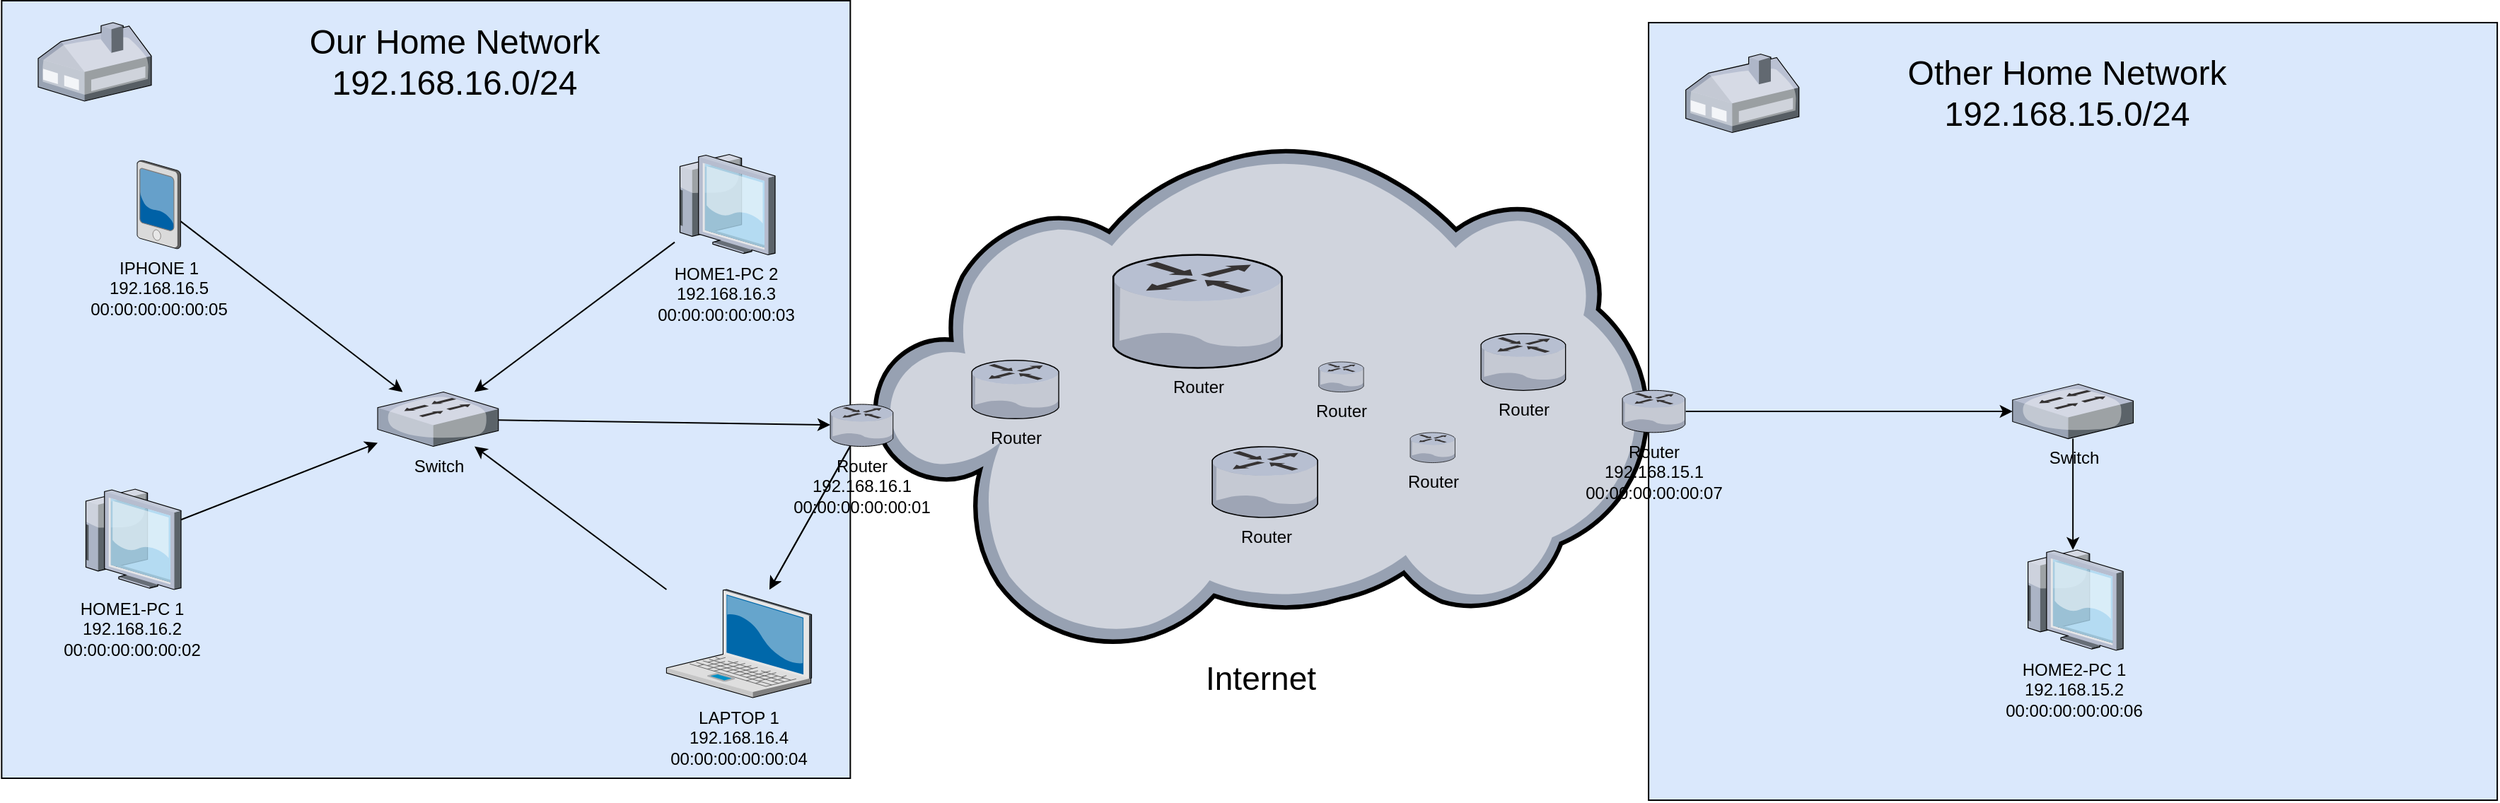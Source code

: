 <mxfile version="13.11.0" type="github"><diagram name="Layer 2" id="e3a06f82-3646-2815-327d-82caf3d4e204"><mxGraphModel dx="1009" dy="561" grid="1" gridSize="10" guides="1" tooltips="1" connect="1" arrows="1" fold="1" page="1" pageScale="1.5" pageWidth="1169" pageHeight="826" background="none" math="0" shadow="0"><root><mxCell id="0" style=";html=1;"/><mxCell id="1" style=";html=1;" parent="0"/><mxCell id="6a7d8f32e03d9370-58" value="" style="whiteSpace=wrap;html=1;fillColor=#dae8fc;fontSize=14;strokeColor=#000000;verticalAlign=top;" parent="1" vertex="1"><mxGeometry x="374.17" y="264.5" width="600" height="550" as="geometry"/></mxCell><mxCell id="6a7d8f32e03d9370-23" value="" style="verticalLabelPosition=bottom;aspect=fixed;html=1;verticalAlign=top;strokeColor=none;shape=mxgraph.citrix.home_office;fillColor=#66B2FF;gradientColor=#0066CC;fontSize=14;" parent="1" vertex="1"><mxGeometry x="400" y="280" width="80" height="55.5" as="geometry"/></mxCell><mxCell id="SVHmmZ9j9mahNTua-RXh-1" value="&lt;font style=&quot;font-size: 23px&quot;&gt;Internet&lt;/font&gt;" style="verticalLabelPosition=bottom;aspect=fixed;html=1;verticalAlign=top;strokeColor=none;align=center;outlineConnect=0;shape=mxgraph.citrix.cloud;" parent="1" vertex="1"><mxGeometry x="990" y="366" width="548.56" height="358" as="geometry"/></mxCell><mxCell id="Pgsp1G8s1LAqC6lHfwyh-25" value="" style="edgeStyle=none;rounded=0;orthogonalLoop=1;jettySize=auto;html=1;" edge="1" parent="1" source="SVHmmZ9j9mahNTua-RXh-2" target="Pgsp1G8s1LAqC6lHfwyh-1"><mxGeometry relative="1" as="geometry"/></mxCell><mxCell id="Pgsp1G8s1LAqC6lHfwyh-27" value="" style="edgeStyle=none;rounded=0;orthogonalLoop=1;jettySize=auto;html=1;" edge="1" parent="1" source="SVHmmZ9j9mahNTua-RXh-2" target="Pgsp1G8s1LAqC6lHfwyh-1"><mxGeometry relative="1" as="geometry"/></mxCell><mxCell id="SVHmmZ9j9mahNTua-RXh-2" value="Router&lt;br&gt;192.168.16.1&lt;br&gt;00:00:00:00:00:01" style="verticalLabelPosition=bottom;aspect=fixed;html=1;verticalAlign=top;strokeColor=none;align=center;outlineConnect=0;shape=mxgraph.citrix.router;" parent="1" vertex="1"><mxGeometry x="960" y="550" width="44.86" height="29.77" as="geometry"/></mxCell><mxCell id="SVHmmZ9j9mahNTua-RXh-3" value="&lt;font style=&quot;font-size: 24px&quot;&gt;Our Home Network&lt;br&gt;192.168.16.0/24&lt;br&gt;&lt;/font&gt;" style="text;html=1;resizable=0;autosize=1;align=center;verticalAlign=middle;points=[];fillColor=none;strokeColor=none;rounded=0;" parent="1" vertex="1"><mxGeometry x="583.5" y="287.75" width="220" height="40" as="geometry"/></mxCell><mxCell id="Pgsp1G8s1LAqC6lHfwyh-11" style="edgeStyle=none;rounded=0;orthogonalLoop=1;jettySize=auto;html=1;" edge="1" parent="1" source="SVHmmZ9j9mahNTua-RXh-9" target="SVHmmZ9j9mahNTua-RXh-2"><mxGeometry relative="1" as="geometry"/></mxCell><mxCell id="SVHmmZ9j9mahNTua-RXh-9" value="Switch" style="verticalLabelPosition=bottom;aspect=fixed;html=1;verticalAlign=top;strokeColor=none;align=center;outlineConnect=0;shape=mxgraph.citrix.switch;" parent="1" vertex="1"><mxGeometry x="640" y="541.27" width="85.35" height="38.5" as="geometry"/></mxCell><mxCell id="Pgsp1G8s1LAqC6lHfwyh-10" style="edgeStyle=none;rounded=0;orthogonalLoop=1;jettySize=auto;html=1;" edge="1" parent="1" source="SVHmmZ9j9mahNTua-RXh-12" target="SVHmmZ9j9mahNTua-RXh-9"><mxGeometry relative="1" as="geometry"/></mxCell><mxCell id="SVHmmZ9j9mahNTua-RXh-12" value="HOME1-PC 1&lt;br&gt;192.168.16.2&lt;br&gt;00:00:00:00:00:02" style="verticalLabelPosition=bottom;aspect=fixed;html=1;verticalAlign=top;strokeColor=none;align=center;outlineConnect=0;shape=mxgraph.citrix.thin_client;" parent="1" vertex="1"><mxGeometry x="430" y="610" width="71" height="71" as="geometry"/></mxCell><mxCell id="Pgsp1G8s1LAqC6lHfwyh-8" style="edgeStyle=none;rounded=0;orthogonalLoop=1;jettySize=auto;html=1;" edge="1" parent="1" source="SVHmmZ9j9mahNTua-RXh-13" target="SVHmmZ9j9mahNTua-RXh-9"><mxGeometry relative="1" as="geometry"/></mxCell><mxCell id="SVHmmZ9j9mahNTua-RXh-13" value="HOME1-PC 2&lt;br&gt;192.168.16.3&lt;br&gt;00:00:00:00:00:03" style="verticalLabelPosition=bottom;aspect=fixed;html=1;verticalAlign=top;strokeColor=none;align=center;outlineConnect=0;shape=mxgraph.citrix.thin_client;" parent="1" vertex="1"><mxGeometry x="850.0" y="373.25" width="71" height="71" as="geometry"/></mxCell><mxCell id="Pgsp1G8s1LAqC6lHfwyh-9" style="edgeStyle=none;rounded=0;orthogonalLoop=1;jettySize=auto;html=1;" edge="1" parent="1" source="Pgsp1G8s1LAqC6lHfwyh-1" target="SVHmmZ9j9mahNTua-RXh-9"><mxGeometry relative="1" as="geometry"/></mxCell><mxCell id="Pgsp1G8s1LAqC6lHfwyh-1" value="LAPTOP 1&lt;br&gt;192.168.16.4&lt;br&gt;00:00:00:00:00:04" style="verticalLabelPosition=bottom;aspect=fixed;html=1;verticalAlign=top;strokeColor=none;align=center;outlineConnect=0;shape=mxgraph.citrix.laptop_2;" vertex="1" parent="1"><mxGeometry x="844.2" y="681" width="102.59" height="76.5" as="geometry"/></mxCell><mxCell id="Pgsp1G8s1LAqC6lHfwyh-7" style="edgeStyle=none;rounded=0;orthogonalLoop=1;jettySize=auto;html=1;" edge="1" parent="1" source="Pgsp1G8s1LAqC6lHfwyh-6" target="SVHmmZ9j9mahNTua-RXh-9"><mxGeometry relative="1" as="geometry"/></mxCell><mxCell id="Pgsp1G8s1LAqC6lHfwyh-6" value="IPHONE 1&lt;br&gt;192.168.16.5&lt;br&gt;00:00:00:00:00:05" style="verticalLabelPosition=bottom;aspect=fixed;html=1;verticalAlign=top;strokeColor=none;align=center;outlineConnect=0;shape=mxgraph.citrix.pda;" vertex="1" parent="1"><mxGeometry x="470" y="377.5" width="30.74" height="62.5" as="geometry"/></mxCell><mxCell id="Pgsp1G8s1LAqC6lHfwyh-12" value="Router" style="verticalLabelPosition=bottom;aspect=fixed;html=1;verticalAlign=top;strokeColor=none;align=center;outlineConnect=0;shape=mxgraph.citrix.router;" vertex="1" parent="1"><mxGeometry x="1060" y="518.87" width="62.19" height="41.27" as="geometry"/></mxCell><mxCell id="Pgsp1G8s1LAqC6lHfwyh-13" value="Router" style="verticalLabelPosition=bottom;aspect=fixed;html=1;verticalAlign=top;strokeColor=none;align=center;outlineConnect=0;shape=mxgraph.citrix.router;" vertex="1" parent="1"><mxGeometry x="1160" y="444.25" width="120.56" height="80" as="geometry"/></mxCell><mxCell id="Pgsp1G8s1LAqC6lHfwyh-14" value="Router" style="verticalLabelPosition=bottom;aspect=fixed;html=1;verticalAlign=top;strokeColor=none;align=center;outlineConnect=0;shape=mxgraph.citrix.router;" vertex="1" parent="1"><mxGeometry x="1230" y="580" width="75.35" height="50" as="geometry"/></mxCell><mxCell id="Pgsp1G8s1LAqC6lHfwyh-15" value="Router" style="verticalLabelPosition=bottom;aspect=fixed;html=1;verticalAlign=top;strokeColor=none;align=center;outlineConnect=0;shape=mxgraph.citrix.router;" vertex="1" parent="1"><mxGeometry x="1305.35" y="520" width="32.05" height="21.27" as="geometry"/></mxCell><mxCell id="Pgsp1G8s1LAqC6lHfwyh-16" value="Router" style="verticalLabelPosition=bottom;aspect=fixed;html=1;verticalAlign=top;strokeColor=none;align=center;outlineConnect=0;shape=mxgraph.citrix.router;" vertex="1" parent="1"><mxGeometry x="1370" y="570" width="32.05" height="21.27" as="geometry"/></mxCell><mxCell id="Pgsp1G8s1LAqC6lHfwyh-17" value="Router" style="verticalLabelPosition=bottom;aspect=fixed;html=1;verticalAlign=top;strokeColor=none;align=center;outlineConnect=0;shape=mxgraph.citrix.router;" vertex="1" parent="1"><mxGeometry x="1420" y="500" width="60.48" height="40.14" as="geometry"/></mxCell><mxCell id="Pgsp1G8s1LAqC6lHfwyh-19" value="" style="whiteSpace=wrap;html=1;fillColor=#dae8fc;fontSize=14;strokeColor=#000000;verticalAlign=top;" vertex="1" parent="1"><mxGeometry x="1538.56" y="280.02" width="600" height="550" as="geometry"/></mxCell><mxCell id="Pgsp1G8s1LAqC6lHfwyh-23" style="edgeStyle=none;rounded=0;orthogonalLoop=1;jettySize=auto;html=1;" edge="1" parent="1" source="Pgsp1G8s1LAqC6lHfwyh-18" target="Pgsp1G8s1LAqC6lHfwyh-21"><mxGeometry relative="1" as="geometry"/></mxCell><mxCell id="Pgsp1G8s1LAqC6lHfwyh-18" value="Router&lt;br&gt;192.168.15.1&lt;br&gt;00:00:00:00:00:07" style="verticalLabelPosition=bottom;aspect=fixed;html=1;verticalAlign=top;strokeColor=none;align=center;outlineConnect=0;shape=mxgraph.citrix.router;" vertex="1" parent="1"><mxGeometry x="1520" y="540.14" width="44.86" height="29.77" as="geometry"/></mxCell><mxCell id="Pgsp1G8s1LAqC6lHfwyh-20" value="&lt;font style=&quot;font-size: 24px&quot;&gt;Other Home Network&lt;br&gt;192.168.15.0/24&lt;br&gt;&lt;/font&gt;" style="text;html=1;resizable=0;autosize=1;align=center;verticalAlign=middle;points=[];fillColor=none;strokeColor=none;rounded=0;" vertex="1" parent="1"><mxGeometry x="1713.5" y="310" width="240" height="40" as="geometry"/></mxCell><mxCell id="Pgsp1G8s1LAqC6lHfwyh-24" style="edgeStyle=none;rounded=0;orthogonalLoop=1;jettySize=auto;html=1;" edge="1" parent="1" source="Pgsp1G8s1LAqC6lHfwyh-21" target="Pgsp1G8s1LAqC6lHfwyh-22"><mxGeometry relative="1" as="geometry"/></mxCell><mxCell id="Pgsp1G8s1LAqC6lHfwyh-21" value="Switch" style="verticalLabelPosition=bottom;aspect=fixed;html=1;verticalAlign=top;strokeColor=none;align=center;outlineConnect=0;shape=mxgraph.citrix.switch;" vertex="1" parent="1"><mxGeometry x="1795.89" y="535.78" width="85.35" height="38.5" as="geometry"/></mxCell><mxCell id="Pgsp1G8s1LAqC6lHfwyh-22" value="HOME2-PC 1&lt;br&gt;192.168.15.2&lt;br&gt;00:00:00:00:00:06" style="verticalLabelPosition=bottom;aspect=fixed;html=1;verticalAlign=top;strokeColor=none;align=center;outlineConnect=0;shape=mxgraph.citrix.thin_client;" vertex="1" parent="1"><mxGeometry x="1803.07" y="653" width="71" height="71" as="geometry"/></mxCell><mxCell id="Pgsp1G8s1LAqC6lHfwyh-26" value="" style="verticalLabelPosition=bottom;aspect=fixed;html=1;verticalAlign=top;strokeColor=none;shape=mxgraph.citrix.home_office;fillColor=#66B2FF;gradientColor=#0066CC;fontSize=14;" vertex="1" parent="1"><mxGeometry x="1564.86" y="302.25" width="80" height="55.5" as="geometry"/></mxCell></root></mxGraphModel></diagram></mxfile>